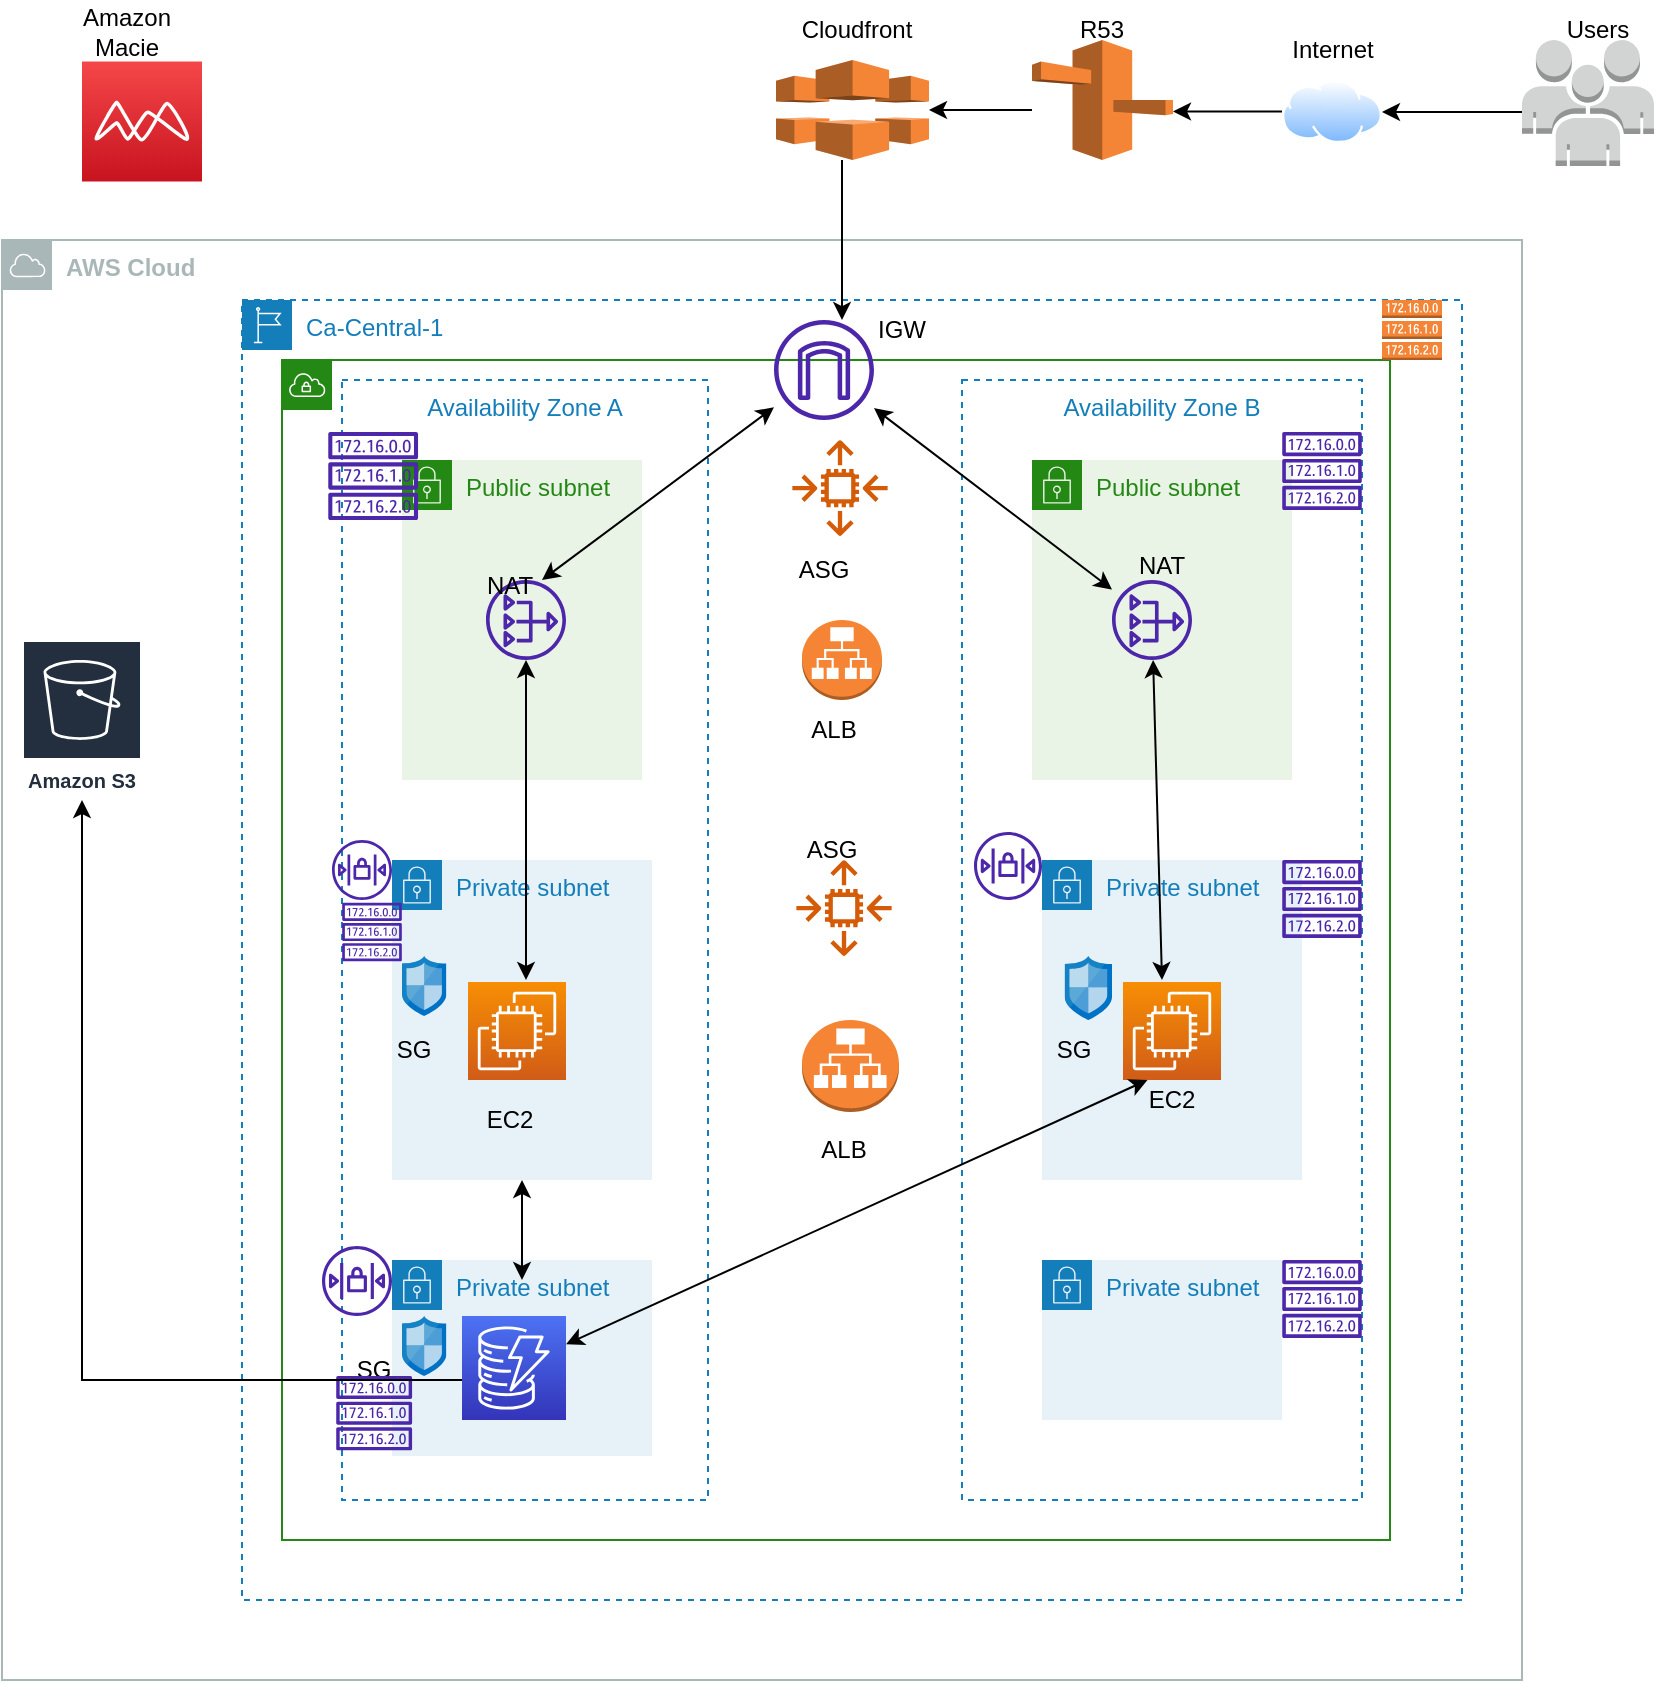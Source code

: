 <mxfile version="20.8.20" type="github">
  <diagram name="Page-1" id="u2mX1ZMJJqiqoen1atFR">
    <mxGraphModel dx="1050" dy="573" grid="1" gridSize="10" guides="1" tooltips="1" connect="1" arrows="1" fold="1" page="1" pageScale="1" pageWidth="850" pageHeight="1100" math="0" shadow="0">
      <root>
        <mxCell id="0" />
        <mxCell id="1" parent="0" />
        <mxCell id="ey4Ps0-o6KJW8vAUeC8F-2" value="AWS Cloud" style="sketch=0;outlineConnect=0;gradientColor=none;html=1;whiteSpace=wrap;fontSize=12;fontStyle=1;shape=mxgraph.aws4.group;grIcon=mxgraph.aws4.group_aws_cloud;strokeColor=#AAB7B8;fillColor=none;verticalAlign=top;align=left;spacingLeft=30;fontColor=#AAB7B8;dashed=0;" vertex="1" parent="1">
          <mxGeometry y="120" width="760" height="720" as="geometry" />
        </mxCell>
        <mxCell id="ey4Ps0-o6KJW8vAUeC8F-3" value="Ca-Central-1" style="points=[[0,0],[0.25,0],[0.5,0],[0.75,0],[1,0],[1,0.25],[1,0.5],[1,0.75],[1,1],[0.75,1],[0.5,1],[0.25,1],[0,1],[0,0.75],[0,0.5],[0,0.25]];outlineConnect=0;gradientColor=none;html=1;whiteSpace=wrap;fontSize=12;fontStyle=0;container=1;pointerEvents=0;collapsible=0;recursiveResize=0;shape=mxgraph.aws4.group;grIcon=mxgraph.aws4.group_region;strokeColor=#147EBA;fillColor=none;verticalAlign=top;align=left;spacingLeft=30;fontColor=#147EBA;dashed=1;" vertex="1" parent="1">
          <mxGeometry x="120" y="150" width="610" height="650" as="geometry" />
        </mxCell>
        <mxCell id="ey4Ps0-o6KJW8vAUeC8F-5" value="Availability Zone B" style="fillColor=none;strokeColor=#147EBA;dashed=1;verticalAlign=top;fontStyle=0;fontColor=#147EBA;" vertex="1" parent="ey4Ps0-o6KJW8vAUeC8F-3">
          <mxGeometry x="360" y="40" width="200" height="560" as="geometry" />
        </mxCell>
        <mxCell id="ey4Ps0-o6KJW8vAUeC8F-4" value="Availability Zone A" style="fillColor=none;strokeColor=#147EBA;dashed=1;verticalAlign=top;fontStyle=0;fontColor=#147EBA;" vertex="1" parent="ey4Ps0-o6KJW8vAUeC8F-3">
          <mxGeometry x="50" y="40" width="183" height="560" as="geometry" />
        </mxCell>
        <mxCell id="ey4Ps0-o6KJW8vAUeC8F-7" value="Public subnet" style="points=[[0,0],[0.25,0],[0.5,0],[0.75,0],[1,0],[1,0.25],[1,0.5],[1,0.75],[1,1],[0.75,1],[0.5,1],[0.25,1],[0,1],[0,0.75],[0,0.5],[0,0.25]];outlineConnect=0;gradientColor=none;html=1;whiteSpace=wrap;fontSize=12;fontStyle=0;container=1;pointerEvents=0;collapsible=0;recursiveResize=0;shape=mxgraph.aws4.group;grIcon=mxgraph.aws4.group_security_group;grStroke=0;strokeColor=#248814;fillColor=#E9F3E6;verticalAlign=top;align=left;spacingLeft=30;fontColor=#248814;dashed=0;" vertex="1" parent="ey4Ps0-o6KJW8vAUeC8F-3">
          <mxGeometry x="80" y="80" width="120" height="160" as="geometry" />
        </mxCell>
        <mxCell id="ey4Ps0-o6KJW8vAUeC8F-27" value="" style="sketch=0;outlineConnect=0;fontColor=#232F3E;gradientColor=none;fillColor=#4D27AA;strokeColor=none;dashed=0;verticalLabelPosition=bottom;verticalAlign=top;align=center;html=1;fontSize=12;fontStyle=0;aspect=fixed;pointerEvents=1;shape=mxgraph.aws4.nat_gateway;" vertex="1" parent="ey4Ps0-o6KJW8vAUeC8F-7">
          <mxGeometry x="42" y="60" width="40" height="40" as="geometry" />
        </mxCell>
        <mxCell id="ey4Ps0-o6KJW8vAUeC8F-36" value="" style="endArrow=classic;startArrow=classic;html=1;rounded=0;" edge="1" parent="ey4Ps0-o6KJW8vAUeC8F-7" target="ey4Ps0-o6KJW8vAUeC8F-18">
          <mxGeometry width="50" height="50" relative="1" as="geometry">
            <mxPoint x="70" y="60" as="sourcePoint" />
            <mxPoint x="120" y="10" as="targetPoint" />
          </mxGeometry>
        </mxCell>
        <mxCell id="ey4Ps0-o6KJW8vAUeC8F-9" value="Public subnet" style="points=[[0,0],[0.25,0],[0.5,0],[0.75,0],[1,0],[1,0.25],[1,0.5],[1,0.75],[1,1],[0.75,1],[0.5,1],[0.25,1],[0,1],[0,0.75],[0,0.5],[0,0.25]];outlineConnect=0;gradientColor=none;html=1;whiteSpace=wrap;fontSize=12;fontStyle=0;container=1;pointerEvents=0;collapsible=0;recursiveResize=0;shape=mxgraph.aws4.group;grIcon=mxgraph.aws4.group_security_group;grStroke=0;strokeColor=#248814;fillColor=#E9F3E6;verticalAlign=top;align=left;spacingLeft=30;fontColor=#248814;dashed=0;" vertex="1" parent="ey4Ps0-o6KJW8vAUeC8F-3">
          <mxGeometry x="395" y="80" width="130" height="160" as="geometry" />
        </mxCell>
        <mxCell id="ey4Ps0-o6KJW8vAUeC8F-10" value="Private subnet" style="points=[[0,0],[0.25,0],[0.5,0],[0.75,0],[1,0],[1,0.25],[1,0.5],[1,0.75],[1,1],[0.75,1],[0.5,1],[0.25,1],[0,1],[0,0.75],[0,0.5],[0,0.25]];outlineConnect=0;gradientColor=none;html=1;whiteSpace=wrap;fontSize=12;fontStyle=0;container=1;pointerEvents=0;collapsible=0;recursiveResize=0;shape=mxgraph.aws4.group;grIcon=mxgraph.aws4.group_security_group;grStroke=0;strokeColor=#147EBA;fillColor=#E6F2F8;verticalAlign=top;align=left;spacingLeft=30;fontColor=#147EBA;dashed=0;" vertex="1" parent="ey4Ps0-o6KJW8vAUeC8F-3">
          <mxGeometry x="75" y="280" width="130" height="160" as="geometry" />
        </mxCell>
        <mxCell id="ey4Ps0-o6KJW8vAUeC8F-11" value="Private subnet" style="points=[[0,0],[0.25,0],[0.5,0],[0.75,0],[1,0],[1,0.25],[1,0.5],[1,0.75],[1,1],[0.75,1],[0.5,1],[0.25,1],[0,1],[0,0.75],[0,0.5],[0,0.25]];outlineConnect=0;gradientColor=none;html=1;whiteSpace=wrap;fontSize=12;fontStyle=0;container=1;pointerEvents=0;collapsible=0;recursiveResize=0;shape=mxgraph.aws4.group;grIcon=mxgraph.aws4.group_security_group;grStroke=0;strokeColor=#147EBA;fillColor=#E6F2F8;verticalAlign=top;align=left;spacingLeft=30;fontColor=#147EBA;dashed=0;" vertex="1" parent="ey4Ps0-o6KJW8vAUeC8F-3">
          <mxGeometry x="400" y="280" width="130" height="160" as="geometry" />
        </mxCell>
        <mxCell id="ey4Ps0-o6KJW8vAUeC8F-12" value="Private subnet" style="points=[[0,0],[0.25,0],[0.5,0],[0.75,0],[1,0],[1,0.25],[1,0.5],[1,0.75],[1,1],[0.75,1],[0.5,1],[0.25,1],[0,1],[0,0.75],[0,0.5],[0,0.25]];outlineConnect=0;gradientColor=none;html=1;whiteSpace=wrap;fontSize=12;fontStyle=0;container=1;pointerEvents=0;collapsible=0;recursiveResize=0;shape=mxgraph.aws4.group;grIcon=mxgraph.aws4.group_security_group;grStroke=0;strokeColor=#147EBA;fillColor=#E6F2F8;verticalAlign=top;align=left;spacingLeft=30;fontColor=#147EBA;dashed=0;" vertex="1" parent="ey4Ps0-o6KJW8vAUeC8F-3">
          <mxGeometry x="75" y="480" width="130" height="98" as="geometry" />
        </mxCell>
        <mxCell id="ey4Ps0-o6KJW8vAUeC8F-13" value="Private subnet" style="points=[[0,0],[0.25,0],[0.5,0],[0.75,0],[1,0],[1,0.25],[1,0.5],[1,0.75],[1,1],[0.75,1],[0.5,1],[0.25,1],[0,1],[0,0.75],[0,0.5],[0,0.25]];outlineConnect=0;gradientColor=none;html=1;whiteSpace=wrap;fontSize=12;fontStyle=0;container=1;pointerEvents=0;collapsible=0;recursiveResize=0;shape=mxgraph.aws4.group;grIcon=mxgraph.aws4.group_security_group;grStroke=0;strokeColor=#147EBA;fillColor=#E6F2F8;verticalAlign=top;align=left;spacingLeft=30;fontColor=#147EBA;dashed=0;" vertex="1" parent="ey4Ps0-o6KJW8vAUeC8F-3">
          <mxGeometry x="400" y="480" width="120" height="80" as="geometry" />
        </mxCell>
        <mxCell id="ey4Ps0-o6KJW8vAUeC8F-25" value="" style="sketch=0;outlineConnect=0;fontColor=#232F3E;gradientColor=none;fillColor=#D45B07;strokeColor=none;dashed=0;verticalLabelPosition=bottom;verticalAlign=top;align=center;html=1;fontSize=12;fontStyle=0;aspect=fixed;pointerEvents=1;shape=mxgraph.aws4.auto_scaling2;" vertex="1" parent="ey4Ps0-o6KJW8vAUeC8F-3">
          <mxGeometry x="275" y="70" width="48" height="48" as="geometry" />
        </mxCell>
        <mxCell id="ey4Ps0-o6KJW8vAUeC8F-26" value="" style="sketch=0;outlineConnect=0;fontColor=#232F3E;gradientColor=none;fillColor=#D45B07;strokeColor=none;dashed=0;verticalLabelPosition=bottom;verticalAlign=top;align=center;html=1;fontSize=12;fontStyle=0;aspect=fixed;pointerEvents=1;shape=mxgraph.aws4.auto_scaling2;" vertex="1" parent="ey4Ps0-o6KJW8vAUeC8F-3">
          <mxGeometry x="277" y="280" width="48" height="48" as="geometry" />
        </mxCell>
        <mxCell id="ey4Ps0-o6KJW8vAUeC8F-28" value="" style="sketch=0;outlineConnect=0;fontColor=#232F3E;gradientColor=none;fillColor=#4D27AA;strokeColor=none;dashed=0;verticalLabelPosition=bottom;verticalAlign=top;align=center;html=1;fontSize=12;fontStyle=0;aspect=fixed;pointerEvents=1;shape=mxgraph.aws4.nat_gateway;" vertex="1" parent="ey4Ps0-o6KJW8vAUeC8F-3">
          <mxGeometry x="435" y="140" width="40" height="40" as="geometry" />
        </mxCell>
        <mxCell id="ey4Ps0-o6KJW8vAUeC8F-29" value="" style="sketch=0;points=[[0,0,0],[0.25,0,0],[0.5,0,0],[0.75,0,0],[1,0,0],[0,1,0],[0.25,1,0],[0.5,1,0],[0.75,1,0],[1,1,0],[0,0.25,0],[0,0.5,0],[0,0.75,0],[1,0.25,0],[1,0.5,0],[1,0.75,0]];outlineConnect=0;fontColor=#232F3E;gradientColor=#F78E04;gradientDirection=north;fillColor=#D05C17;strokeColor=#ffffff;dashed=0;verticalLabelPosition=bottom;verticalAlign=top;align=center;html=1;fontSize=12;fontStyle=0;aspect=fixed;shape=mxgraph.aws4.resourceIcon;resIcon=mxgraph.aws4.ec2;" vertex="1" parent="ey4Ps0-o6KJW8vAUeC8F-3">
          <mxGeometry x="113" y="341" width="49" height="49" as="geometry" />
        </mxCell>
        <mxCell id="ey4Ps0-o6KJW8vAUeC8F-30" value="" style="sketch=0;points=[[0,0,0],[0.25,0,0],[0.5,0,0],[0.75,0,0],[1,0,0],[0,1,0],[0.25,1,0],[0.5,1,0],[0.75,1,0],[1,1,0],[0,0.25,0],[0,0.5,0],[0,0.75,0],[1,0.25,0],[1,0.5,0],[1,0.75,0]];outlineConnect=0;fontColor=#232F3E;gradientColor=#F78E04;gradientDirection=north;fillColor=#D05C17;strokeColor=#ffffff;dashed=0;verticalLabelPosition=bottom;verticalAlign=top;align=center;html=1;fontSize=12;fontStyle=0;aspect=fixed;shape=mxgraph.aws4.resourceIcon;resIcon=mxgraph.aws4.ec2;" vertex="1" parent="ey4Ps0-o6KJW8vAUeC8F-3">
          <mxGeometry x="440.5" y="341" width="49" height="49" as="geometry" />
        </mxCell>
        <mxCell id="ey4Ps0-o6KJW8vAUeC8F-31" value="" style="sketch=0;points=[[0,0,0],[0.25,0,0],[0.5,0,0],[0.75,0,0],[1,0,0],[0,1,0],[0.25,1,0],[0.5,1,0],[0.75,1,0],[1,1,0],[0,0.25,0],[0,0.5,0],[0,0.75,0],[1,0.25,0],[1,0.5,0],[1,0.75,0]];outlineConnect=0;fontColor=#232F3E;gradientColor=#4D72F3;gradientDirection=north;fillColor=#3334B9;strokeColor=#ffffff;dashed=0;verticalLabelPosition=bottom;verticalAlign=top;align=center;html=1;fontSize=12;fontStyle=0;aspect=fixed;shape=mxgraph.aws4.resourceIcon;resIcon=mxgraph.aws4.dynamodb;" vertex="1" parent="ey4Ps0-o6KJW8vAUeC8F-3">
          <mxGeometry x="110" y="508" width="52" height="52" as="geometry" />
        </mxCell>
        <mxCell id="ey4Ps0-o6KJW8vAUeC8F-38" value="" style="endArrow=classic;startArrow=classic;html=1;rounded=0;" edge="1" parent="ey4Ps0-o6KJW8vAUeC8F-3" target="ey4Ps0-o6KJW8vAUeC8F-27">
          <mxGeometry width="50" height="50" relative="1" as="geometry">
            <mxPoint x="142" y="340" as="sourcePoint" />
            <mxPoint x="150" y="210" as="targetPoint" />
          </mxGeometry>
        </mxCell>
        <mxCell id="ey4Ps0-o6KJW8vAUeC8F-39" value="" style="endArrow=classic;startArrow=classic;html=1;rounded=0;" edge="1" parent="ey4Ps0-o6KJW8vAUeC8F-3" target="ey4Ps0-o6KJW8vAUeC8F-28">
          <mxGeometry width="50" height="50" relative="1" as="geometry">
            <mxPoint x="460" y="340" as="sourcePoint" />
            <mxPoint x="330" y="120" as="targetPoint" />
          </mxGeometry>
        </mxCell>
        <mxCell id="ey4Ps0-o6KJW8vAUeC8F-40" value="" style="endArrow=classic;startArrow=classic;html=1;rounded=0;entryX=0.25;entryY=1;entryDx=0;entryDy=0;entryPerimeter=0;" edge="1" parent="ey4Ps0-o6KJW8vAUeC8F-3" source="ey4Ps0-o6KJW8vAUeC8F-31" target="ey4Ps0-o6KJW8vAUeC8F-30">
          <mxGeometry width="50" height="50" relative="1" as="geometry">
            <mxPoint x="280" y="370" as="sourcePoint" />
            <mxPoint x="330" y="320" as="targetPoint" />
          </mxGeometry>
        </mxCell>
        <mxCell id="ey4Ps0-o6KJW8vAUeC8F-43" value="" style="outlineConnect=0;dashed=0;verticalLabelPosition=bottom;verticalAlign=top;align=center;html=1;shape=mxgraph.aws3.application_load_balancer;fillColor=#F58534;gradientColor=none;" vertex="1" parent="ey4Ps0-o6KJW8vAUeC8F-3">
          <mxGeometry x="280" y="360" width="48.5" height="46" as="geometry" />
        </mxCell>
        <mxCell id="ey4Ps0-o6KJW8vAUeC8F-44" value="" style="outlineConnect=0;dashed=0;verticalLabelPosition=bottom;verticalAlign=top;align=center;html=1;shape=mxgraph.aws3.application_load_balancer;fillColor=#F58534;gradientColor=none;" vertex="1" parent="ey4Ps0-o6KJW8vAUeC8F-3">
          <mxGeometry x="280" y="160" width="40" height="40" as="geometry" />
        </mxCell>
        <mxCell id="ey4Ps0-o6KJW8vAUeC8F-46" value="" style="endArrow=classic;startArrow=classic;html=1;rounded=0;entryX=0.5;entryY=1;entryDx=0;entryDy=0;" edge="1" parent="ey4Ps0-o6KJW8vAUeC8F-3" target="ey4Ps0-o6KJW8vAUeC8F-10">
          <mxGeometry width="50" height="50" relative="1" as="geometry">
            <mxPoint x="140" y="490" as="sourcePoint" />
            <mxPoint x="162" y="440" as="targetPoint" />
            <Array as="points" />
          </mxGeometry>
        </mxCell>
        <mxCell id="ey4Ps0-o6KJW8vAUeC8F-48" value="" style="sketch=0;aspect=fixed;html=1;points=[];align=center;image;fontSize=12;image=img/lib/mscae/Network_Security_Groups_Classic.svg;" vertex="1" parent="ey4Ps0-o6KJW8vAUeC8F-3">
          <mxGeometry x="411.32" y="328" width="23.68" height="32" as="geometry" />
        </mxCell>
        <mxCell id="ey4Ps0-o6KJW8vAUeC8F-47" value="" style="sketch=0;aspect=fixed;html=1;points=[];align=center;image;fontSize=12;image=img/lib/mscae/Network_Security_Groups_Classic.svg;" vertex="1" parent="ey4Ps0-o6KJW8vAUeC8F-3">
          <mxGeometry x="80" y="328" width="22.2" height="30" as="geometry" />
        </mxCell>
        <mxCell id="ey4Ps0-o6KJW8vAUeC8F-49" value="" style="sketch=0;aspect=fixed;html=1;points=[];align=center;image;fontSize=12;image=img/lib/mscae/Network_Security_Groups_Classic.svg;" vertex="1" parent="ey4Ps0-o6KJW8vAUeC8F-3">
          <mxGeometry x="80" y="508" width="22.2" height="30" as="geometry" />
        </mxCell>
        <mxCell id="ey4Ps0-o6KJW8vAUeC8F-55" value="" style="sketch=0;outlineConnect=0;fontColor=#232F3E;gradientColor=none;fillColor=#4D27AA;strokeColor=none;dashed=0;verticalLabelPosition=bottom;verticalAlign=top;align=center;html=1;fontSize=12;fontStyle=1;aspect=fixed;pointerEvents=1;shape=mxgraph.aws4.network_access_control_list;" vertex="1" parent="ey4Ps0-o6KJW8vAUeC8F-3">
          <mxGeometry x="40" y="473" width="35" height="35" as="geometry" />
        </mxCell>
        <mxCell id="ey4Ps0-o6KJW8vAUeC8F-56" value="" style="sketch=0;outlineConnect=0;fontColor=#232F3E;gradientColor=none;fillColor=#4D27AA;strokeColor=none;dashed=0;verticalLabelPosition=bottom;verticalAlign=top;align=center;html=1;fontSize=12;fontStyle=0;aspect=fixed;pointerEvents=1;shape=mxgraph.aws4.network_access_control_list;" vertex="1" parent="ey4Ps0-o6KJW8vAUeC8F-3">
          <mxGeometry x="45" y="270" width="30" height="30" as="geometry" />
        </mxCell>
        <mxCell id="ey4Ps0-o6KJW8vAUeC8F-57" value="" style="sketch=0;outlineConnect=0;fontColor=#232F3E;gradientColor=none;fillColor=#4D27AA;strokeColor=none;dashed=0;verticalLabelPosition=bottom;verticalAlign=top;align=center;html=1;fontSize=12;fontStyle=0;aspect=fixed;pointerEvents=1;shape=mxgraph.aws4.network_access_control_list;" vertex="1" parent="ey4Ps0-o6KJW8vAUeC8F-3">
          <mxGeometry x="366" y="266" width="34" height="34" as="geometry" />
        </mxCell>
        <mxCell id="ey4Ps0-o6KJW8vAUeC8F-58" value="" style="points=[[0,0],[0.25,0],[0.5,0],[0.75,0],[1,0],[1,0.25],[1,0.5],[1,0.75],[1,1],[0.75,1],[0.5,1],[0.25,1],[0,1],[0,0.75],[0,0.5],[0,0.25]];outlineConnect=0;gradientColor=none;html=1;whiteSpace=wrap;fontSize=12;fontStyle=0;container=1;pointerEvents=0;collapsible=0;recursiveResize=0;shape=mxgraph.aws4.group;grIcon=mxgraph.aws4.group_vpc;strokeColor=#248814;fillColor=none;verticalAlign=top;align=left;spacingLeft=30;fontColor=#AAB7B8;dashed=0;" vertex="1" parent="ey4Ps0-o6KJW8vAUeC8F-3">
          <mxGeometry x="20" y="30" width="554" height="590" as="geometry" />
        </mxCell>
        <mxCell id="ey4Ps0-o6KJW8vAUeC8F-18" value="" style="sketch=0;outlineConnect=0;fontColor=#232F3E;gradientColor=none;fillColor=#4D27AA;strokeColor=none;dashed=0;verticalLabelPosition=bottom;verticalAlign=top;align=center;html=1;fontSize=12;fontStyle=0;aspect=fixed;pointerEvents=1;shape=mxgraph.aws4.internet_gateway;" vertex="1" parent="ey4Ps0-o6KJW8vAUeC8F-58">
          <mxGeometry x="246" y="-20" width="50" height="50" as="geometry" />
        </mxCell>
        <mxCell id="ey4Ps0-o6KJW8vAUeC8F-70" value="NAT" style="text;html=1;strokeColor=none;fillColor=none;align=center;verticalAlign=middle;whiteSpace=wrap;rounded=0;" vertex="1" parent="ey4Ps0-o6KJW8vAUeC8F-58">
          <mxGeometry x="83.5" y="98" width="60" height="30" as="geometry" />
        </mxCell>
        <mxCell id="ey4Ps0-o6KJW8vAUeC8F-72" value="EC2" style="text;html=1;strokeColor=none;fillColor=none;align=center;verticalAlign=middle;whiteSpace=wrap;rounded=0;" vertex="1" parent="ey4Ps0-o6KJW8vAUeC8F-58">
          <mxGeometry x="83.5" y="365" width="60" height="30" as="geometry" />
        </mxCell>
        <mxCell id="ey4Ps0-o6KJW8vAUeC8F-74" value="SG" style="text;html=1;strokeColor=none;fillColor=none;align=center;verticalAlign=middle;whiteSpace=wrap;rounded=0;" vertex="1" parent="ey4Ps0-o6KJW8vAUeC8F-58">
          <mxGeometry x="366" y="330" width="60" height="30" as="geometry" />
        </mxCell>
        <mxCell id="ey4Ps0-o6KJW8vAUeC8F-75" value="SG" style="text;html=1;strokeColor=none;fillColor=none;align=center;verticalAlign=middle;whiteSpace=wrap;rounded=0;" vertex="1" parent="ey4Ps0-o6KJW8vAUeC8F-58">
          <mxGeometry x="36" y="330" width="60" height="30" as="geometry" />
        </mxCell>
        <mxCell id="ey4Ps0-o6KJW8vAUeC8F-76" value="SG" style="text;html=1;strokeColor=none;fillColor=none;align=center;verticalAlign=middle;whiteSpace=wrap;rounded=0;" vertex="1" parent="ey4Ps0-o6KJW8vAUeC8F-58">
          <mxGeometry x="16" y="490" width="60" height="30" as="geometry" />
        </mxCell>
        <mxCell id="ey4Ps0-o6KJW8vAUeC8F-77" value="ALB" style="text;html=1;strokeColor=none;fillColor=none;align=center;verticalAlign=middle;whiteSpace=wrap;rounded=0;" vertex="1" parent="ey4Ps0-o6KJW8vAUeC8F-58">
          <mxGeometry x="251" y="380" width="60" height="30" as="geometry" />
        </mxCell>
        <mxCell id="ey4Ps0-o6KJW8vAUeC8F-78" value="ALB" style="text;html=1;strokeColor=none;fillColor=none;align=center;verticalAlign=middle;whiteSpace=wrap;rounded=0;" vertex="1" parent="ey4Ps0-o6KJW8vAUeC8F-58">
          <mxGeometry x="246" y="170" width="60" height="30" as="geometry" />
        </mxCell>
        <mxCell id="ey4Ps0-o6KJW8vAUeC8F-80" value="ASG" style="text;html=1;strokeColor=none;fillColor=none;align=center;verticalAlign=middle;whiteSpace=wrap;rounded=0;" vertex="1" parent="ey4Ps0-o6KJW8vAUeC8F-58">
          <mxGeometry x="245" y="230" width="60" height="30" as="geometry" />
        </mxCell>
        <mxCell id="ey4Ps0-o6KJW8vAUeC8F-81" value="ASG" style="text;html=1;strokeColor=none;fillColor=none;align=center;verticalAlign=middle;whiteSpace=wrap;rounded=0;" vertex="1" parent="ey4Ps0-o6KJW8vAUeC8F-58">
          <mxGeometry x="241" y="90" width="60" height="30" as="geometry" />
        </mxCell>
        <mxCell id="ey4Ps0-o6KJW8vAUeC8F-82" value="" style="sketch=0;outlineConnect=0;fontColor=#232F3E;gradientColor=none;fillColor=#4D27AA;strokeColor=none;dashed=0;verticalLabelPosition=bottom;verticalAlign=top;align=center;html=1;fontSize=12;fontStyle=0;aspect=fixed;pointerEvents=1;shape=mxgraph.aws4.route_table;" vertex="1" parent="ey4Ps0-o6KJW8vAUeC8F-58">
          <mxGeometry x="23" y="36" width="45.16" height="44" as="geometry" />
        </mxCell>
        <mxCell id="ey4Ps0-o6KJW8vAUeC8F-37" value="" style="endArrow=classic;startArrow=classic;html=1;rounded=0;" edge="1" parent="ey4Ps0-o6KJW8vAUeC8F-3" source="ey4Ps0-o6KJW8vAUeC8F-28" target="ey4Ps0-o6KJW8vAUeC8F-18">
          <mxGeometry width="50" height="50" relative="1" as="geometry">
            <mxPoint x="280" y="180" as="sourcePoint" />
            <mxPoint x="330" y="130" as="targetPoint" />
          </mxGeometry>
        </mxCell>
        <mxCell id="ey4Ps0-o6KJW8vAUeC8F-71" value="NAT" style="text;html=1;strokeColor=none;fillColor=none;align=center;verticalAlign=middle;whiteSpace=wrap;rounded=0;" vertex="1" parent="ey4Ps0-o6KJW8vAUeC8F-3">
          <mxGeometry x="429.5" y="118" width="60" height="30" as="geometry" />
        </mxCell>
        <mxCell id="ey4Ps0-o6KJW8vAUeC8F-73" value="EC2" style="text;html=1;strokeColor=none;fillColor=none;align=center;verticalAlign=middle;whiteSpace=wrap;rounded=0;" vertex="1" parent="ey4Ps0-o6KJW8vAUeC8F-3">
          <mxGeometry x="435" y="385" width="60" height="30" as="geometry" />
        </mxCell>
        <mxCell id="ey4Ps0-o6KJW8vAUeC8F-83" value="" style="sketch=0;outlineConnect=0;fontColor=#232F3E;gradientColor=none;fillColor=#4D27AA;strokeColor=none;dashed=0;verticalLabelPosition=bottom;verticalAlign=top;align=center;html=1;fontSize=12;fontStyle=0;aspect=fixed;pointerEvents=1;shape=mxgraph.aws4.route_table;" vertex="1" parent="ey4Ps0-o6KJW8vAUeC8F-3">
          <mxGeometry x="50" y="301.41" width="30" height="29.23" as="geometry" />
        </mxCell>
        <mxCell id="ey4Ps0-o6KJW8vAUeC8F-84" value="" style="sketch=0;outlineConnect=0;fontColor=#232F3E;gradientColor=none;fillColor=#4D27AA;strokeColor=none;dashed=0;verticalLabelPosition=bottom;verticalAlign=top;align=center;html=1;fontSize=12;fontStyle=0;aspect=fixed;pointerEvents=1;shape=mxgraph.aws4.route_table;" vertex="1" parent="ey4Ps0-o6KJW8vAUeC8F-3">
          <mxGeometry x="47" y="538" width="38.16" height="37.18" as="geometry" />
        </mxCell>
        <mxCell id="ey4Ps0-o6KJW8vAUeC8F-85" value="" style="sketch=0;outlineConnect=0;fontColor=#232F3E;gradientColor=none;fillColor=#4D27AA;strokeColor=none;dashed=0;verticalLabelPosition=bottom;verticalAlign=top;align=center;html=1;fontSize=12;fontStyle=0;aspect=fixed;pointerEvents=1;shape=mxgraph.aws4.route_table;" vertex="1" parent="ey4Ps0-o6KJW8vAUeC8F-3">
          <mxGeometry x="520" y="66" width="40" height="38.97" as="geometry" />
        </mxCell>
        <mxCell id="ey4Ps0-o6KJW8vAUeC8F-86" value="" style="sketch=0;outlineConnect=0;fontColor=#232F3E;gradientColor=none;fillColor=#4D27AA;strokeColor=none;dashed=0;verticalLabelPosition=bottom;verticalAlign=top;align=center;html=1;fontSize=12;fontStyle=0;aspect=fixed;pointerEvents=1;shape=mxgraph.aws4.route_table;" vertex="1" parent="ey4Ps0-o6KJW8vAUeC8F-3">
          <mxGeometry x="520" y="280" width="40" height="38.97" as="geometry" />
        </mxCell>
        <mxCell id="ey4Ps0-o6KJW8vAUeC8F-87" value="" style="sketch=0;outlineConnect=0;fontColor=#232F3E;gradientColor=none;fillColor=#4D27AA;strokeColor=none;dashed=0;verticalLabelPosition=bottom;verticalAlign=top;align=center;html=1;fontSize=12;fontStyle=0;aspect=fixed;pointerEvents=1;shape=mxgraph.aws4.route_table;" vertex="1" parent="ey4Ps0-o6KJW8vAUeC8F-3">
          <mxGeometry x="520" y="480" width="40" height="38.97" as="geometry" />
        </mxCell>
        <mxCell id="ey4Ps0-o6KJW8vAUeC8F-88" value="IGW" style="text;html=1;strokeColor=none;fillColor=none;align=center;verticalAlign=middle;whiteSpace=wrap;rounded=0;" vertex="1" parent="ey4Ps0-o6KJW8vAUeC8F-3">
          <mxGeometry x="300" width="60" height="30" as="geometry" />
        </mxCell>
        <mxCell id="ey4Ps0-o6KJW8vAUeC8F-19" value="" style="edgeStyle=orthogonalEdgeStyle;rounded=0;orthogonalLoop=1;jettySize=auto;html=1;" edge="1" parent="1" source="ey4Ps0-o6KJW8vAUeC8F-14" target="ey4Ps0-o6KJW8vAUeC8F-15">
          <mxGeometry relative="1" as="geometry">
            <Array as="points">
              <mxPoint x="740" y="56" />
              <mxPoint x="740" y="56" />
            </Array>
          </mxGeometry>
        </mxCell>
        <mxCell id="ey4Ps0-o6KJW8vAUeC8F-14" value="" style="outlineConnect=0;dashed=0;verticalLabelPosition=bottom;verticalAlign=top;align=center;html=1;shape=mxgraph.aws3.users;fillColor=#D2D3D3;gradientColor=none;" vertex="1" parent="1">
          <mxGeometry x="760" y="20" width="66" height="63" as="geometry" />
        </mxCell>
        <mxCell id="ey4Ps0-o6KJW8vAUeC8F-20" value="" style="edgeStyle=orthogonalEdgeStyle;rounded=0;orthogonalLoop=1;jettySize=auto;html=1;" edge="1" parent="1" source="ey4Ps0-o6KJW8vAUeC8F-15" target="ey4Ps0-o6KJW8vAUeC8F-16">
          <mxGeometry relative="1" as="geometry">
            <Array as="points">
              <mxPoint x="600" y="56" />
              <mxPoint x="600" y="56" />
            </Array>
          </mxGeometry>
        </mxCell>
        <mxCell id="ey4Ps0-o6KJW8vAUeC8F-15" value="" style="aspect=fixed;perimeter=ellipsePerimeter;html=1;align=center;shadow=0;dashed=0;spacingTop=3;image;image=img/lib/active_directory/internet_cloud.svg;" vertex="1" parent="1">
          <mxGeometry x="640" y="40" width="50" height="31.5" as="geometry" />
        </mxCell>
        <mxCell id="ey4Ps0-o6KJW8vAUeC8F-21" value="" style="edgeStyle=orthogonalEdgeStyle;rounded=0;orthogonalLoop=1;jettySize=auto;html=1;" edge="1" parent="1" source="ey4Ps0-o6KJW8vAUeC8F-16" target="ey4Ps0-o6KJW8vAUeC8F-17">
          <mxGeometry relative="1" as="geometry">
            <Array as="points">
              <mxPoint x="510" y="55" />
              <mxPoint x="510" y="55" />
            </Array>
          </mxGeometry>
        </mxCell>
        <mxCell id="ey4Ps0-o6KJW8vAUeC8F-16" value="" style="outlineConnect=0;dashed=0;verticalLabelPosition=bottom;verticalAlign=top;align=center;html=1;shape=mxgraph.aws3.route_53;fillColor=#F58536;gradientColor=none;" vertex="1" parent="1">
          <mxGeometry x="515" y="20" width="70.5" height="60" as="geometry" />
        </mxCell>
        <mxCell id="ey4Ps0-o6KJW8vAUeC8F-23" value="" style="edgeStyle=orthogonalEdgeStyle;rounded=0;orthogonalLoop=1;jettySize=auto;html=1;" edge="1" parent="1" source="ey4Ps0-o6KJW8vAUeC8F-17" target="ey4Ps0-o6KJW8vAUeC8F-18">
          <mxGeometry relative="1" as="geometry">
            <Array as="points">
              <mxPoint x="420" y="90" />
              <mxPoint x="420" y="90" />
            </Array>
          </mxGeometry>
        </mxCell>
        <mxCell id="ey4Ps0-o6KJW8vAUeC8F-17" value="" style="outlineConnect=0;dashed=0;verticalLabelPosition=bottom;verticalAlign=top;align=center;html=1;shape=mxgraph.aws3.cloudfront;fillColor=#F58536;gradientColor=none;" vertex="1" parent="1">
          <mxGeometry x="387" y="30" width="76.5" height="50" as="geometry" />
        </mxCell>
        <mxCell id="ey4Ps0-o6KJW8vAUeC8F-32" value="" style="sketch=0;points=[[0,0,0],[0.25,0,0],[0.5,0,0],[0.75,0,0],[1,0,0],[0,1,0],[0.25,1,0],[0.5,1,0],[0.75,1,0],[1,1,0],[0,0.25,0],[0,0.5,0],[0,0.75,0],[1,0.25,0],[1,0.5,0],[1,0.75,0]];outlineConnect=0;fontColor=#232F3E;gradientColor=#F54749;gradientDirection=north;fillColor=#C7131F;strokeColor=#ffffff;dashed=0;verticalLabelPosition=bottom;verticalAlign=top;align=center;html=1;fontSize=12;fontStyle=0;aspect=fixed;shape=mxgraph.aws4.resourceIcon;resIcon=mxgraph.aws4.macie;" vertex="1" parent="1">
          <mxGeometry x="40" y="30.75" width="60" height="60" as="geometry" />
        </mxCell>
        <mxCell id="ey4Ps0-o6KJW8vAUeC8F-33" value="Amazon S3" style="sketch=0;outlineConnect=0;fontColor=#232F3E;gradientColor=none;strokeColor=#ffffff;fillColor=#232F3E;dashed=0;verticalLabelPosition=middle;verticalAlign=bottom;align=center;html=1;whiteSpace=wrap;fontSize=10;fontStyle=1;spacing=3;shape=mxgraph.aws4.productIcon;prIcon=mxgraph.aws4.s3;" vertex="1" parent="1">
          <mxGeometry x="10" y="320" width="60" height="80" as="geometry" />
        </mxCell>
        <mxCell id="ey4Ps0-o6KJW8vAUeC8F-35" value="" style="endArrow=classic;html=1;rounded=0;exitX=0;exitY=0.615;exitDx=0;exitDy=0;exitPerimeter=0;" edge="1" parent="1" source="ey4Ps0-o6KJW8vAUeC8F-31" target="ey4Ps0-o6KJW8vAUeC8F-33">
          <mxGeometry width="50" height="50" relative="1" as="geometry">
            <mxPoint x="220" y="704" as="sourcePoint" />
            <mxPoint x="50" y="670" as="targetPoint" />
            <Array as="points">
              <mxPoint x="40" y="690" />
            </Array>
          </mxGeometry>
        </mxCell>
        <mxCell id="ey4Ps0-o6KJW8vAUeC8F-60" value="" style="outlineConnect=0;dashed=0;verticalLabelPosition=bottom;verticalAlign=top;align=center;html=1;shape=mxgraph.aws3.route_table;fillColor=#F58536;gradientColor=none;" vertex="1" parent="1">
          <mxGeometry x="690" y="150" width="30" height="30" as="geometry" />
        </mxCell>
        <mxCell id="ey4Ps0-o6KJW8vAUeC8F-62" value="Cloudfront" style="text;html=1;strokeColor=none;fillColor=none;align=center;verticalAlign=middle;whiteSpace=wrap;rounded=0;" vertex="1" parent="1">
          <mxGeometry x="395.25" width="64.75" height="30" as="geometry" />
        </mxCell>
        <mxCell id="ey4Ps0-o6KJW8vAUeC8F-63" value="R53" style="text;html=1;strokeColor=none;fillColor=none;align=center;verticalAlign=middle;whiteSpace=wrap;rounded=0;" vertex="1" parent="1">
          <mxGeometry x="520" width="60" height="30" as="geometry" />
        </mxCell>
        <mxCell id="ey4Ps0-o6KJW8vAUeC8F-64" value="Internet" style="text;html=1;strokeColor=none;fillColor=none;align=center;verticalAlign=middle;whiteSpace=wrap;rounded=0;" vertex="1" parent="1">
          <mxGeometry x="632.5" y="10" width="65" height="30" as="geometry" />
        </mxCell>
        <mxCell id="ey4Ps0-o6KJW8vAUeC8F-65" value="Users" style="text;html=1;strokeColor=none;fillColor=none;align=center;verticalAlign=middle;whiteSpace=wrap;rounded=0;" vertex="1" parent="1">
          <mxGeometry x="766" width="64" height="30" as="geometry" />
        </mxCell>
        <mxCell id="ey4Ps0-o6KJW8vAUeC8F-66" value="Amazon Macie" style="text;html=1;strokeColor=none;fillColor=none;align=center;verticalAlign=middle;whiteSpace=wrap;rounded=0;" vertex="1" parent="1">
          <mxGeometry x="35" y="0.75" width="55" height="30" as="geometry" />
        </mxCell>
      </root>
    </mxGraphModel>
  </diagram>
</mxfile>
